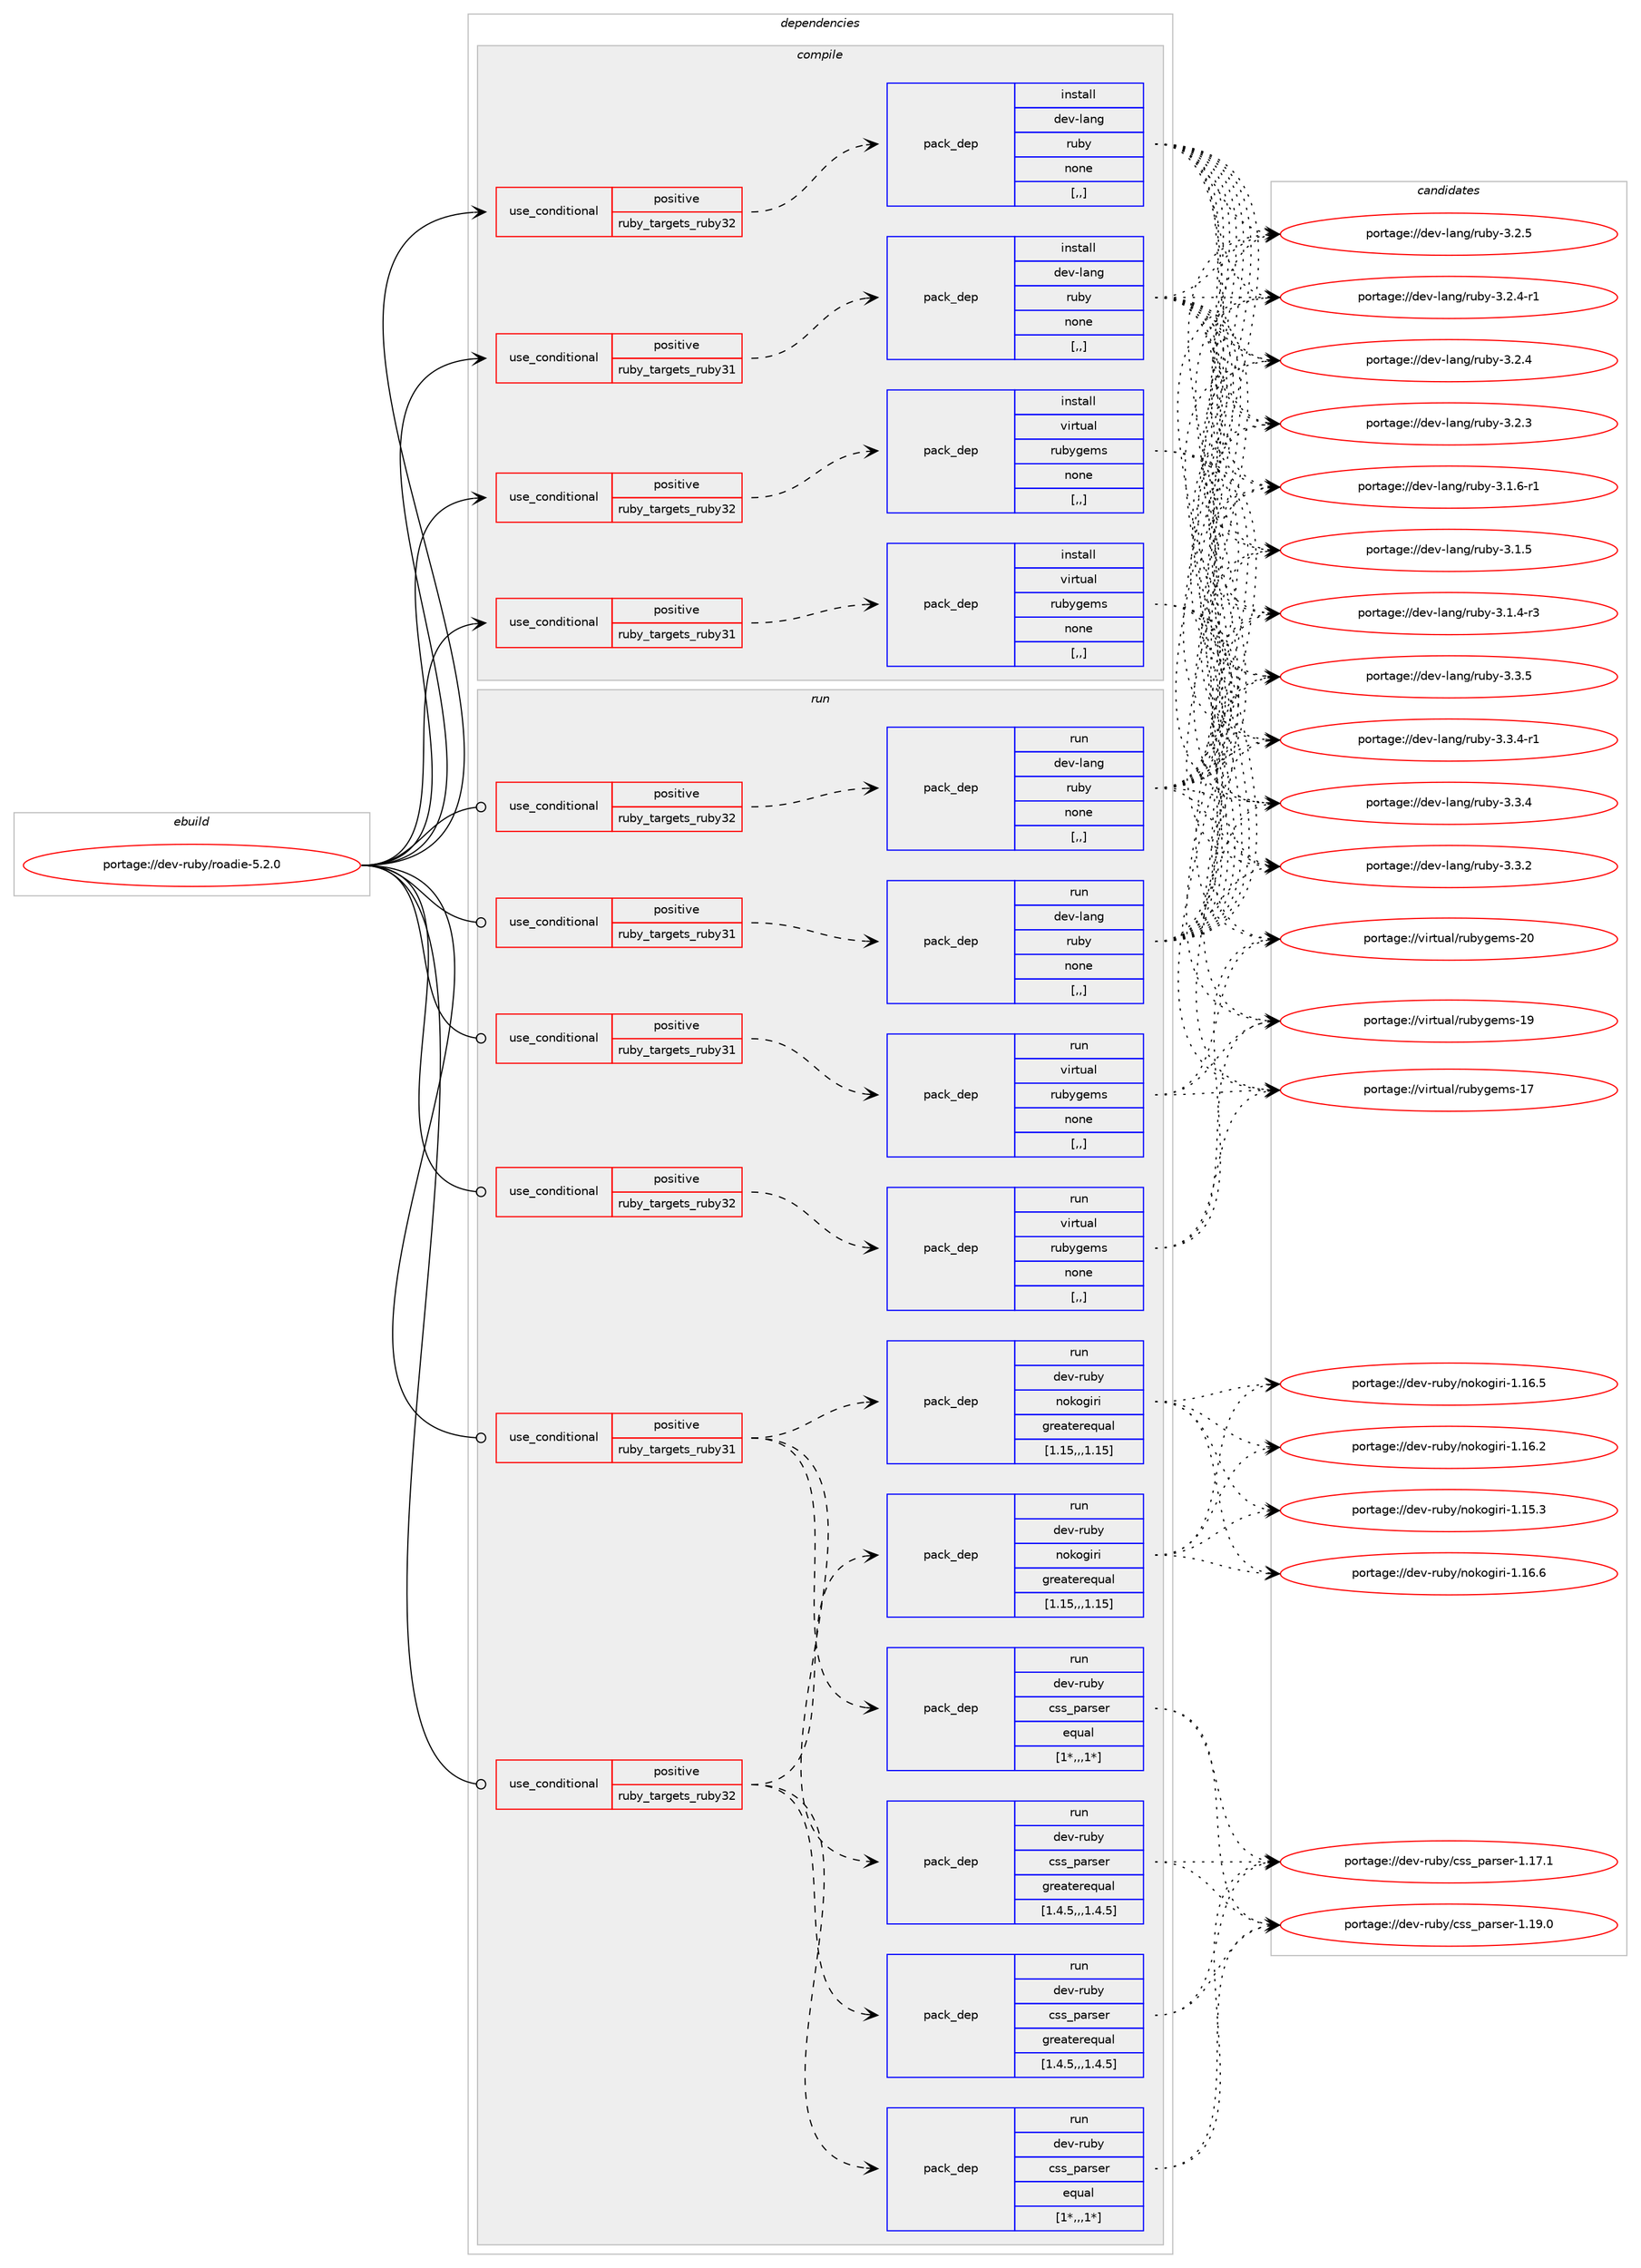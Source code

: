 digraph prolog {

# *************
# Graph options
# *************

newrank=true;
concentrate=true;
compound=true;
graph [rankdir=LR,fontname=Helvetica,fontsize=10,ranksep=1.5];#, ranksep=2.5, nodesep=0.2];
edge  [arrowhead=vee];
node  [fontname=Helvetica,fontsize=10];

# **********
# The ebuild
# **********

subgraph cluster_leftcol {
color=gray;
label=<<i>ebuild</i>>;
id [label="portage://dev-ruby/roadie-5.2.0", color=red, width=4, href="../dev-ruby/roadie-5.2.0.svg"];
}

# ****************
# The dependencies
# ****************

subgraph cluster_midcol {
color=gray;
label=<<i>dependencies</i>>;
subgraph cluster_compile {
fillcolor="#eeeeee";
style=filled;
label=<<i>compile</i>>;
subgraph cond185766 {
dependency695285 [label=<<TABLE BORDER="0" CELLBORDER="1" CELLSPACING="0" CELLPADDING="4"><TR><TD ROWSPAN="3" CELLPADDING="10">use_conditional</TD></TR><TR><TD>positive</TD></TR><TR><TD>ruby_targets_ruby31</TD></TR></TABLE>>, shape=none, color=red];
subgraph pack504564 {
dependency695286 [label=<<TABLE BORDER="0" CELLBORDER="1" CELLSPACING="0" CELLPADDING="4" WIDTH="220"><TR><TD ROWSPAN="6" CELLPADDING="30">pack_dep</TD></TR><TR><TD WIDTH="110">install</TD></TR><TR><TD>dev-lang</TD></TR><TR><TD>ruby</TD></TR><TR><TD>none</TD></TR><TR><TD>[,,]</TD></TR></TABLE>>, shape=none, color=blue];
}
dependency695285:e -> dependency695286:w [weight=20,style="dashed",arrowhead="vee"];
}
id:e -> dependency695285:w [weight=20,style="solid",arrowhead="vee"];
subgraph cond185767 {
dependency695287 [label=<<TABLE BORDER="0" CELLBORDER="1" CELLSPACING="0" CELLPADDING="4"><TR><TD ROWSPAN="3" CELLPADDING="10">use_conditional</TD></TR><TR><TD>positive</TD></TR><TR><TD>ruby_targets_ruby31</TD></TR></TABLE>>, shape=none, color=red];
subgraph pack504565 {
dependency695288 [label=<<TABLE BORDER="0" CELLBORDER="1" CELLSPACING="0" CELLPADDING="4" WIDTH="220"><TR><TD ROWSPAN="6" CELLPADDING="30">pack_dep</TD></TR><TR><TD WIDTH="110">install</TD></TR><TR><TD>virtual</TD></TR><TR><TD>rubygems</TD></TR><TR><TD>none</TD></TR><TR><TD>[,,]</TD></TR></TABLE>>, shape=none, color=blue];
}
dependency695287:e -> dependency695288:w [weight=20,style="dashed",arrowhead="vee"];
}
id:e -> dependency695287:w [weight=20,style="solid",arrowhead="vee"];
subgraph cond185768 {
dependency695289 [label=<<TABLE BORDER="0" CELLBORDER="1" CELLSPACING="0" CELLPADDING="4"><TR><TD ROWSPAN="3" CELLPADDING="10">use_conditional</TD></TR><TR><TD>positive</TD></TR><TR><TD>ruby_targets_ruby32</TD></TR></TABLE>>, shape=none, color=red];
subgraph pack504566 {
dependency695290 [label=<<TABLE BORDER="0" CELLBORDER="1" CELLSPACING="0" CELLPADDING="4" WIDTH="220"><TR><TD ROWSPAN="6" CELLPADDING="30">pack_dep</TD></TR><TR><TD WIDTH="110">install</TD></TR><TR><TD>dev-lang</TD></TR><TR><TD>ruby</TD></TR><TR><TD>none</TD></TR><TR><TD>[,,]</TD></TR></TABLE>>, shape=none, color=blue];
}
dependency695289:e -> dependency695290:w [weight=20,style="dashed",arrowhead="vee"];
}
id:e -> dependency695289:w [weight=20,style="solid",arrowhead="vee"];
subgraph cond185769 {
dependency695291 [label=<<TABLE BORDER="0" CELLBORDER="1" CELLSPACING="0" CELLPADDING="4"><TR><TD ROWSPAN="3" CELLPADDING="10">use_conditional</TD></TR><TR><TD>positive</TD></TR><TR><TD>ruby_targets_ruby32</TD></TR></TABLE>>, shape=none, color=red];
subgraph pack504567 {
dependency695292 [label=<<TABLE BORDER="0" CELLBORDER="1" CELLSPACING="0" CELLPADDING="4" WIDTH="220"><TR><TD ROWSPAN="6" CELLPADDING="30">pack_dep</TD></TR><TR><TD WIDTH="110">install</TD></TR><TR><TD>virtual</TD></TR><TR><TD>rubygems</TD></TR><TR><TD>none</TD></TR><TR><TD>[,,]</TD></TR></TABLE>>, shape=none, color=blue];
}
dependency695291:e -> dependency695292:w [weight=20,style="dashed",arrowhead="vee"];
}
id:e -> dependency695291:w [weight=20,style="solid",arrowhead="vee"];
}
subgraph cluster_compileandrun {
fillcolor="#eeeeee";
style=filled;
label=<<i>compile and run</i>>;
}
subgraph cluster_run {
fillcolor="#eeeeee";
style=filled;
label=<<i>run</i>>;
subgraph cond185770 {
dependency695293 [label=<<TABLE BORDER="0" CELLBORDER="1" CELLSPACING="0" CELLPADDING="4"><TR><TD ROWSPAN="3" CELLPADDING="10">use_conditional</TD></TR><TR><TD>positive</TD></TR><TR><TD>ruby_targets_ruby31</TD></TR></TABLE>>, shape=none, color=red];
subgraph pack504568 {
dependency695294 [label=<<TABLE BORDER="0" CELLBORDER="1" CELLSPACING="0" CELLPADDING="4" WIDTH="220"><TR><TD ROWSPAN="6" CELLPADDING="30">pack_dep</TD></TR><TR><TD WIDTH="110">run</TD></TR><TR><TD>dev-lang</TD></TR><TR><TD>ruby</TD></TR><TR><TD>none</TD></TR><TR><TD>[,,]</TD></TR></TABLE>>, shape=none, color=blue];
}
dependency695293:e -> dependency695294:w [weight=20,style="dashed",arrowhead="vee"];
}
id:e -> dependency695293:w [weight=20,style="solid",arrowhead="odot"];
subgraph cond185771 {
dependency695295 [label=<<TABLE BORDER="0" CELLBORDER="1" CELLSPACING="0" CELLPADDING="4"><TR><TD ROWSPAN="3" CELLPADDING="10">use_conditional</TD></TR><TR><TD>positive</TD></TR><TR><TD>ruby_targets_ruby31</TD></TR></TABLE>>, shape=none, color=red];
subgraph pack504569 {
dependency695296 [label=<<TABLE BORDER="0" CELLBORDER="1" CELLSPACING="0" CELLPADDING="4" WIDTH="220"><TR><TD ROWSPAN="6" CELLPADDING="30">pack_dep</TD></TR><TR><TD WIDTH="110">run</TD></TR><TR><TD>dev-ruby</TD></TR><TR><TD>nokogiri</TD></TR><TR><TD>greaterequal</TD></TR><TR><TD>[1.15,,,1.15]</TD></TR></TABLE>>, shape=none, color=blue];
}
dependency695295:e -> dependency695296:w [weight=20,style="dashed",arrowhead="vee"];
subgraph pack504570 {
dependency695297 [label=<<TABLE BORDER="0" CELLBORDER="1" CELLSPACING="0" CELLPADDING="4" WIDTH="220"><TR><TD ROWSPAN="6" CELLPADDING="30">pack_dep</TD></TR><TR><TD WIDTH="110">run</TD></TR><TR><TD>dev-ruby</TD></TR><TR><TD>css_parser</TD></TR><TR><TD>greaterequal</TD></TR><TR><TD>[1.4.5,,,1.4.5]</TD></TR></TABLE>>, shape=none, color=blue];
}
dependency695295:e -> dependency695297:w [weight=20,style="dashed",arrowhead="vee"];
subgraph pack504571 {
dependency695298 [label=<<TABLE BORDER="0" CELLBORDER="1" CELLSPACING="0" CELLPADDING="4" WIDTH="220"><TR><TD ROWSPAN="6" CELLPADDING="30">pack_dep</TD></TR><TR><TD WIDTH="110">run</TD></TR><TR><TD>dev-ruby</TD></TR><TR><TD>css_parser</TD></TR><TR><TD>equal</TD></TR><TR><TD>[1*,,,1*]</TD></TR></TABLE>>, shape=none, color=blue];
}
dependency695295:e -> dependency695298:w [weight=20,style="dashed",arrowhead="vee"];
}
id:e -> dependency695295:w [weight=20,style="solid",arrowhead="odot"];
subgraph cond185772 {
dependency695299 [label=<<TABLE BORDER="0" CELLBORDER="1" CELLSPACING="0" CELLPADDING="4"><TR><TD ROWSPAN="3" CELLPADDING="10">use_conditional</TD></TR><TR><TD>positive</TD></TR><TR><TD>ruby_targets_ruby31</TD></TR></TABLE>>, shape=none, color=red];
subgraph pack504572 {
dependency695300 [label=<<TABLE BORDER="0" CELLBORDER="1" CELLSPACING="0" CELLPADDING="4" WIDTH="220"><TR><TD ROWSPAN="6" CELLPADDING="30">pack_dep</TD></TR><TR><TD WIDTH="110">run</TD></TR><TR><TD>virtual</TD></TR><TR><TD>rubygems</TD></TR><TR><TD>none</TD></TR><TR><TD>[,,]</TD></TR></TABLE>>, shape=none, color=blue];
}
dependency695299:e -> dependency695300:w [weight=20,style="dashed",arrowhead="vee"];
}
id:e -> dependency695299:w [weight=20,style="solid",arrowhead="odot"];
subgraph cond185773 {
dependency695301 [label=<<TABLE BORDER="0" CELLBORDER="1" CELLSPACING="0" CELLPADDING="4"><TR><TD ROWSPAN="3" CELLPADDING="10">use_conditional</TD></TR><TR><TD>positive</TD></TR><TR><TD>ruby_targets_ruby32</TD></TR></TABLE>>, shape=none, color=red];
subgraph pack504573 {
dependency695302 [label=<<TABLE BORDER="0" CELLBORDER="1" CELLSPACING="0" CELLPADDING="4" WIDTH="220"><TR><TD ROWSPAN="6" CELLPADDING="30">pack_dep</TD></TR><TR><TD WIDTH="110">run</TD></TR><TR><TD>dev-lang</TD></TR><TR><TD>ruby</TD></TR><TR><TD>none</TD></TR><TR><TD>[,,]</TD></TR></TABLE>>, shape=none, color=blue];
}
dependency695301:e -> dependency695302:w [weight=20,style="dashed",arrowhead="vee"];
}
id:e -> dependency695301:w [weight=20,style="solid",arrowhead="odot"];
subgraph cond185774 {
dependency695303 [label=<<TABLE BORDER="0" CELLBORDER="1" CELLSPACING="0" CELLPADDING="4"><TR><TD ROWSPAN="3" CELLPADDING="10">use_conditional</TD></TR><TR><TD>positive</TD></TR><TR><TD>ruby_targets_ruby32</TD></TR></TABLE>>, shape=none, color=red];
subgraph pack504574 {
dependency695304 [label=<<TABLE BORDER="0" CELLBORDER="1" CELLSPACING="0" CELLPADDING="4" WIDTH="220"><TR><TD ROWSPAN="6" CELLPADDING="30">pack_dep</TD></TR><TR><TD WIDTH="110">run</TD></TR><TR><TD>dev-ruby</TD></TR><TR><TD>nokogiri</TD></TR><TR><TD>greaterequal</TD></TR><TR><TD>[1.15,,,1.15]</TD></TR></TABLE>>, shape=none, color=blue];
}
dependency695303:e -> dependency695304:w [weight=20,style="dashed",arrowhead="vee"];
subgraph pack504575 {
dependency695305 [label=<<TABLE BORDER="0" CELLBORDER="1" CELLSPACING="0" CELLPADDING="4" WIDTH="220"><TR><TD ROWSPAN="6" CELLPADDING="30">pack_dep</TD></TR><TR><TD WIDTH="110">run</TD></TR><TR><TD>dev-ruby</TD></TR><TR><TD>css_parser</TD></TR><TR><TD>greaterequal</TD></TR><TR><TD>[1.4.5,,,1.4.5]</TD></TR></TABLE>>, shape=none, color=blue];
}
dependency695303:e -> dependency695305:w [weight=20,style="dashed",arrowhead="vee"];
subgraph pack504576 {
dependency695306 [label=<<TABLE BORDER="0" CELLBORDER="1" CELLSPACING="0" CELLPADDING="4" WIDTH="220"><TR><TD ROWSPAN="6" CELLPADDING="30">pack_dep</TD></TR><TR><TD WIDTH="110">run</TD></TR><TR><TD>dev-ruby</TD></TR><TR><TD>css_parser</TD></TR><TR><TD>equal</TD></TR><TR><TD>[1*,,,1*]</TD></TR></TABLE>>, shape=none, color=blue];
}
dependency695303:e -> dependency695306:w [weight=20,style="dashed",arrowhead="vee"];
}
id:e -> dependency695303:w [weight=20,style="solid",arrowhead="odot"];
subgraph cond185775 {
dependency695307 [label=<<TABLE BORDER="0" CELLBORDER="1" CELLSPACING="0" CELLPADDING="4"><TR><TD ROWSPAN="3" CELLPADDING="10">use_conditional</TD></TR><TR><TD>positive</TD></TR><TR><TD>ruby_targets_ruby32</TD></TR></TABLE>>, shape=none, color=red];
subgraph pack504577 {
dependency695308 [label=<<TABLE BORDER="0" CELLBORDER="1" CELLSPACING="0" CELLPADDING="4" WIDTH="220"><TR><TD ROWSPAN="6" CELLPADDING="30">pack_dep</TD></TR><TR><TD WIDTH="110">run</TD></TR><TR><TD>virtual</TD></TR><TR><TD>rubygems</TD></TR><TR><TD>none</TD></TR><TR><TD>[,,]</TD></TR></TABLE>>, shape=none, color=blue];
}
dependency695307:e -> dependency695308:w [weight=20,style="dashed",arrowhead="vee"];
}
id:e -> dependency695307:w [weight=20,style="solid",arrowhead="odot"];
}
}

# **************
# The candidates
# **************

subgraph cluster_choices {
rank=same;
color=gray;
label=<<i>candidates</i>>;

subgraph choice504564 {
color=black;
nodesep=1;
choice10010111845108971101034711411798121455146514653 [label="portage://dev-lang/ruby-3.3.5", color=red, width=4,href="../dev-lang/ruby-3.3.5.svg"];
choice100101118451089711010347114117981214551465146524511449 [label="portage://dev-lang/ruby-3.3.4-r1", color=red, width=4,href="../dev-lang/ruby-3.3.4-r1.svg"];
choice10010111845108971101034711411798121455146514652 [label="portage://dev-lang/ruby-3.3.4", color=red, width=4,href="../dev-lang/ruby-3.3.4.svg"];
choice10010111845108971101034711411798121455146514650 [label="portage://dev-lang/ruby-3.3.2", color=red, width=4,href="../dev-lang/ruby-3.3.2.svg"];
choice10010111845108971101034711411798121455146504653 [label="portage://dev-lang/ruby-3.2.5", color=red, width=4,href="../dev-lang/ruby-3.2.5.svg"];
choice100101118451089711010347114117981214551465046524511449 [label="portage://dev-lang/ruby-3.2.4-r1", color=red, width=4,href="../dev-lang/ruby-3.2.4-r1.svg"];
choice10010111845108971101034711411798121455146504652 [label="portage://dev-lang/ruby-3.2.4", color=red, width=4,href="../dev-lang/ruby-3.2.4.svg"];
choice10010111845108971101034711411798121455146504651 [label="portage://dev-lang/ruby-3.2.3", color=red, width=4,href="../dev-lang/ruby-3.2.3.svg"];
choice100101118451089711010347114117981214551464946544511449 [label="portage://dev-lang/ruby-3.1.6-r1", color=red, width=4,href="../dev-lang/ruby-3.1.6-r1.svg"];
choice10010111845108971101034711411798121455146494653 [label="portage://dev-lang/ruby-3.1.5", color=red, width=4,href="../dev-lang/ruby-3.1.5.svg"];
choice100101118451089711010347114117981214551464946524511451 [label="portage://dev-lang/ruby-3.1.4-r3", color=red, width=4,href="../dev-lang/ruby-3.1.4-r3.svg"];
dependency695286:e -> choice10010111845108971101034711411798121455146514653:w [style=dotted,weight="100"];
dependency695286:e -> choice100101118451089711010347114117981214551465146524511449:w [style=dotted,weight="100"];
dependency695286:e -> choice10010111845108971101034711411798121455146514652:w [style=dotted,weight="100"];
dependency695286:e -> choice10010111845108971101034711411798121455146514650:w [style=dotted,weight="100"];
dependency695286:e -> choice10010111845108971101034711411798121455146504653:w [style=dotted,weight="100"];
dependency695286:e -> choice100101118451089711010347114117981214551465046524511449:w [style=dotted,weight="100"];
dependency695286:e -> choice10010111845108971101034711411798121455146504652:w [style=dotted,weight="100"];
dependency695286:e -> choice10010111845108971101034711411798121455146504651:w [style=dotted,weight="100"];
dependency695286:e -> choice100101118451089711010347114117981214551464946544511449:w [style=dotted,weight="100"];
dependency695286:e -> choice10010111845108971101034711411798121455146494653:w [style=dotted,weight="100"];
dependency695286:e -> choice100101118451089711010347114117981214551464946524511451:w [style=dotted,weight="100"];
}
subgraph choice504565 {
color=black;
nodesep=1;
choice118105114116117971084711411798121103101109115455048 [label="portage://virtual/rubygems-20", color=red, width=4,href="../virtual/rubygems-20.svg"];
choice118105114116117971084711411798121103101109115454957 [label="portage://virtual/rubygems-19", color=red, width=4,href="../virtual/rubygems-19.svg"];
choice118105114116117971084711411798121103101109115454955 [label="portage://virtual/rubygems-17", color=red, width=4,href="../virtual/rubygems-17.svg"];
dependency695288:e -> choice118105114116117971084711411798121103101109115455048:w [style=dotted,weight="100"];
dependency695288:e -> choice118105114116117971084711411798121103101109115454957:w [style=dotted,weight="100"];
dependency695288:e -> choice118105114116117971084711411798121103101109115454955:w [style=dotted,weight="100"];
}
subgraph choice504566 {
color=black;
nodesep=1;
choice10010111845108971101034711411798121455146514653 [label="portage://dev-lang/ruby-3.3.5", color=red, width=4,href="../dev-lang/ruby-3.3.5.svg"];
choice100101118451089711010347114117981214551465146524511449 [label="portage://dev-lang/ruby-3.3.4-r1", color=red, width=4,href="../dev-lang/ruby-3.3.4-r1.svg"];
choice10010111845108971101034711411798121455146514652 [label="portage://dev-lang/ruby-3.3.4", color=red, width=4,href="../dev-lang/ruby-3.3.4.svg"];
choice10010111845108971101034711411798121455146514650 [label="portage://dev-lang/ruby-3.3.2", color=red, width=4,href="../dev-lang/ruby-3.3.2.svg"];
choice10010111845108971101034711411798121455146504653 [label="portage://dev-lang/ruby-3.2.5", color=red, width=4,href="../dev-lang/ruby-3.2.5.svg"];
choice100101118451089711010347114117981214551465046524511449 [label="portage://dev-lang/ruby-3.2.4-r1", color=red, width=4,href="../dev-lang/ruby-3.2.4-r1.svg"];
choice10010111845108971101034711411798121455146504652 [label="portage://dev-lang/ruby-3.2.4", color=red, width=4,href="../dev-lang/ruby-3.2.4.svg"];
choice10010111845108971101034711411798121455146504651 [label="portage://dev-lang/ruby-3.2.3", color=red, width=4,href="../dev-lang/ruby-3.2.3.svg"];
choice100101118451089711010347114117981214551464946544511449 [label="portage://dev-lang/ruby-3.1.6-r1", color=red, width=4,href="../dev-lang/ruby-3.1.6-r1.svg"];
choice10010111845108971101034711411798121455146494653 [label="portage://dev-lang/ruby-3.1.5", color=red, width=4,href="../dev-lang/ruby-3.1.5.svg"];
choice100101118451089711010347114117981214551464946524511451 [label="portage://dev-lang/ruby-3.1.4-r3", color=red, width=4,href="../dev-lang/ruby-3.1.4-r3.svg"];
dependency695290:e -> choice10010111845108971101034711411798121455146514653:w [style=dotted,weight="100"];
dependency695290:e -> choice100101118451089711010347114117981214551465146524511449:w [style=dotted,weight="100"];
dependency695290:e -> choice10010111845108971101034711411798121455146514652:w [style=dotted,weight="100"];
dependency695290:e -> choice10010111845108971101034711411798121455146514650:w [style=dotted,weight="100"];
dependency695290:e -> choice10010111845108971101034711411798121455146504653:w [style=dotted,weight="100"];
dependency695290:e -> choice100101118451089711010347114117981214551465046524511449:w [style=dotted,weight="100"];
dependency695290:e -> choice10010111845108971101034711411798121455146504652:w [style=dotted,weight="100"];
dependency695290:e -> choice10010111845108971101034711411798121455146504651:w [style=dotted,weight="100"];
dependency695290:e -> choice100101118451089711010347114117981214551464946544511449:w [style=dotted,weight="100"];
dependency695290:e -> choice10010111845108971101034711411798121455146494653:w [style=dotted,weight="100"];
dependency695290:e -> choice100101118451089711010347114117981214551464946524511451:w [style=dotted,weight="100"];
}
subgraph choice504567 {
color=black;
nodesep=1;
choice118105114116117971084711411798121103101109115455048 [label="portage://virtual/rubygems-20", color=red, width=4,href="../virtual/rubygems-20.svg"];
choice118105114116117971084711411798121103101109115454957 [label="portage://virtual/rubygems-19", color=red, width=4,href="../virtual/rubygems-19.svg"];
choice118105114116117971084711411798121103101109115454955 [label="portage://virtual/rubygems-17", color=red, width=4,href="../virtual/rubygems-17.svg"];
dependency695292:e -> choice118105114116117971084711411798121103101109115455048:w [style=dotted,weight="100"];
dependency695292:e -> choice118105114116117971084711411798121103101109115454957:w [style=dotted,weight="100"];
dependency695292:e -> choice118105114116117971084711411798121103101109115454955:w [style=dotted,weight="100"];
}
subgraph choice504568 {
color=black;
nodesep=1;
choice10010111845108971101034711411798121455146514653 [label="portage://dev-lang/ruby-3.3.5", color=red, width=4,href="../dev-lang/ruby-3.3.5.svg"];
choice100101118451089711010347114117981214551465146524511449 [label="portage://dev-lang/ruby-3.3.4-r1", color=red, width=4,href="../dev-lang/ruby-3.3.4-r1.svg"];
choice10010111845108971101034711411798121455146514652 [label="portage://dev-lang/ruby-3.3.4", color=red, width=4,href="../dev-lang/ruby-3.3.4.svg"];
choice10010111845108971101034711411798121455146514650 [label="portage://dev-lang/ruby-3.3.2", color=red, width=4,href="../dev-lang/ruby-3.3.2.svg"];
choice10010111845108971101034711411798121455146504653 [label="portage://dev-lang/ruby-3.2.5", color=red, width=4,href="../dev-lang/ruby-3.2.5.svg"];
choice100101118451089711010347114117981214551465046524511449 [label="portage://dev-lang/ruby-3.2.4-r1", color=red, width=4,href="../dev-lang/ruby-3.2.4-r1.svg"];
choice10010111845108971101034711411798121455146504652 [label="portage://dev-lang/ruby-3.2.4", color=red, width=4,href="../dev-lang/ruby-3.2.4.svg"];
choice10010111845108971101034711411798121455146504651 [label="portage://dev-lang/ruby-3.2.3", color=red, width=4,href="../dev-lang/ruby-3.2.3.svg"];
choice100101118451089711010347114117981214551464946544511449 [label="portage://dev-lang/ruby-3.1.6-r1", color=red, width=4,href="../dev-lang/ruby-3.1.6-r1.svg"];
choice10010111845108971101034711411798121455146494653 [label="portage://dev-lang/ruby-3.1.5", color=red, width=4,href="../dev-lang/ruby-3.1.5.svg"];
choice100101118451089711010347114117981214551464946524511451 [label="portage://dev-lang/ruby-3.1.4-r3", color=red, width=4,href="../dev-lang/ruby-3.1.4-r3.svg"];
dependency695294:e -> choice10010111845108971101034711411798121455146514653:w [style=dotted,weight="100"];
dependency695294:e -> choice100101118451089711010347114117981214551465146524511449:w [style=dotted,weight="100"];
dependency695294:e -> choice10010111845108971101034711411798121455146514652:w [style=dotted,weight="100"];
dependency695294:e -> choice10010111845108971101034711411798121455146514650:w [style=dotted,weight="100"];
dependency695294:e -> choice10010111845108971101034711411798121455146504653:w [style=dotted,weight="100"];
dependency695294:e -> choice100101118451089711010347114117981214551465046524511449:w [style=dotted,weight="100"];
dependency695294:e -> choice10010111845108971101034711411798121455146504652:w [style=dotted,weight="100"];
dependency695294:e -> choice10010111845108971101034711411798121455146504651:w [style=dotted,weight="100"];
dependency695294:e -> choice100101118451089711010347114117981214551464946544511449:w [style=dotted,weight="100"];
dependency695294:e -> choice10010111845108971101034711411798121455146494653:w [style=dotted,weight="100"];
dependency695294:e -> choice100101118451089711010347114117981214551464946524511451:w [style=dotted,weight="100"];
}
subgraph choice504569 {
color=black;
nodesep=1;
choice10010111845114117981214711011110711110310511410545494649544654 [label="portage://dev-ruby/nokogiri-1.16.6", color=red, width=4,href="../dev-ruby/nokogiri-1.16.6.svg"];
choice10010111845114117981214711011110711110310511410545494649544653 [label="portage://dev-ruby/nokogiri-1.16.5", color=red, width=4,href="../dev-ruby/nokogiri-1.16.5.svg"];
choice10010111845114117981214711011110711110310511410545494649544650 [label="portage://dev-ruby/nokogiri-1.16.2", color=red, width=4,href="../dev-ruby/nokogiri-1.16.2.svg"];
choice10010111845114117981214711011110711110310511410545494649534651 [label="portage://dev-ruby/nokogiri-1.15.3", color=red, width=4,href="../dev-ruby/nokogiri-1.15.3.svg"];
dependency695296:e -> choice10010111845114117981214711011110711110310511410545494649544654:w [style=dotted,weight="100"];
dependency695296:e -> choice10010111845114117981214711011110711110310511410545494649544653:w [style=dotted,weight="100"];
dependency695296:e -> choice10010111845114117981214711011110711110310511410545494649544650:w [style=dotted,weight="100"];
dependency695296:e -> choice10010111845114117981214711011110711110310511410545494649534651:w [style=dotted,weight="100"];
}
subgraph choice504570 {
color=black;
nodesep=1;
choice10010111845114117981214799115115951129711411510111445494649574648 [label="portage://dev-ruby/css_parser-1.19.0", color=red, width=4,href="../dev-ruby/css_parser-1.19.0.svg"];
choice10010111845114117981214799115115951129711411510111445494649554649 [label="portage://dev-ruby/css_parser-1.17.1", color=red, width=4,href="../dev-ruby/css_parser-1.17.1.svg"];
dependency695297:e -> choice10010111845114117981214799115115951129711411510111445494649574648:w [style=dotted,weight="100"];
dependency695297:e -> choice10010111845114117981214799115115951129711411510111445494649554649:w [style=dotted,weight="100"];
}
subgraph choice504571 {
color=black;
nodesep=1;
choice10010111845114117981214799115115951129711411510111445494649574648 [label="portage://dev-ruby/css_parser-1.19.0", color=red, width=4,href="../dev-ruby/css_parser-1.19.0.svg"];
choice10010111845114117981214799115115951129711411510111445494649554649 [label="portage://dev-ruby/css_parser-1.17.1", color=red, width=4,href="../dev-ruby/css_parser-1.17.1.svg"];
dependency695298:e -> choice10010111845114117981214799115115951129711411510111445494649574648:w [style=dotted,weight="100"];
dependency695298:e -> choice10010111845114117981214799115115951129711411510111445494649554649:w [style=dotted,weight="100"];
}
subgraph choice504572 {
color=black;
nodesep=1;
choice118105114116117971084711411798121103101109115455048 [label="portage://virtual/rubygems-20", color=red, width=4,href="../virtual/rubygems-20.svg"];
choice118105114116117971084711411798121103101109115454957 [label="portage://virtual/rubygems-19", color=red, width=4,href="../virtual/rubygems-19.svg"];
choice118105114116117971084711411798121103101109115454955 [label="portage://virtual/rubygems-17", color=red, width=4,href="../virtual/rubygems-17.svg"];
dependency695300:e -> choice118105114116117971084711411798121103101109115455048:w [style=dotted,weight="100"];
dependency695300:e -> choice118105114116117971084711411798121103101109115454957:w [style=dotted,weight="100"];
dependency695300:e -> choice118105114116117971084711411798121103101109115454955:w [style=dotted,weight="100"];
}
subgraph choice504573 {
color=black;
nodesep=1;
choice10010111845108971101034711411798121455146514653 [label="portage://dev-lang/ruby-3.3.5", color=red, width=4,href="../dev-lang/ruby-3.3.5.svg"];
choice100101118451089711010347114117981214551465146524511449 [label="portage://dev-lang/ruby-3.3.4-r1", color=red, width=4,href="../dev-lang/ruby-3.3.4-r1.svg"];
choice10010111845108971101034711411798121455146514652 [label="portage://dev-lang/ruby-3.3.4", color=red, width=4,href="../dev-lang/ruby-3.3.4.svg"];
choice10010111845108971101034711411798121455146514650 [label="portage://dev-lang/ruby-3.3.2", color=red, width=4,href="../dev-lang/ruby-3.3.2.svg"];
choice10010111845108971101034711411798121455146504653 [label="portage://dev-lang/ruby-3.2.5", color=red, width=4,href="../dev-lang/ruby-3.2.5.svg"];
choice100101118451089711010347114117981214551465046524511449 [label="portage://dev-lang/ruby-3.2.4-r1", color=red, width=4,href="../dev-lang/ruby-3.2.4-r1.svg"];
choice10010111845108971101034711411798121455146504652 [label="portage://dev-lang/ruby-3.2.4", color=red, width=4,href="../dev-lang/ruby-3.2.4.svg"];
choice10010111845108971101034711411798121455146504651 [label="portage://dev-lang/ruby-3.2.3", color=red, width=4,href="../dev-lang/ruby-3.2.3.svg"];
choice100101118451089711010347114117981214551464946544511449 [label="portage://dev-lang/ruby-3.1.6-r1", color=red, width=4,href="../dev-lang/ruby-3.1.6-r1.svg"];
choice10010111845108971101034711411798121455146494653 [label="portage://dev-lang/ruby-3.1.5", color=red, width=4,href="../dev-lang/ruby-3.1.5.svg"];
choice100101118451089711010347114117981214551464946524511451 [label="portage://dev-lang/ruby-3.1.4-r3", color=red, width=4,href="../dev-lang/ruby-3.1.4-r3.svg"];
dependency695302:e -> choice10010111845108971101034711411798121455146514653:w [style=dotted,weight="100"];
dependency695302:e -> choice100101118451089711010347114117981214551465146524511449:w [style=dotted,weight="100"];
dependency695302:e -> choice10010111845108971101034711411798121455146514652:w [style=dotted,weight="100"];
dependency695302:e -> choice10010111845108971101034711411798121455146514650:w [style=dotted,weight="100"];
dependency695302:e -> choice10010111845108971101034711411798121455146504653:w [style=dotted,weight="100"];
dependency695302:e -> choice100101118451089711010347114117981214551465046524511449:w [style=dotted,weight="100"];
dependency695302:e -> choice10010111845108971101034711411798121455146504652:w [style=dotted,weight="100"];
dependency695302:e -> choice10010111845108971101034711411798121455146504651:w [style=dotted,weight="100"];
dependency695302:e -> choice100101118451089711010347114117981214551464946544511449:w [style=dotted,weight="100"];
dependency695302:e -> choice10010111845108971101034711411798121455146494653:w [style=dotted,weight="100"];
dependency695302:e -> choice100101118451089711010347114117981214551464946524511451:w [style=dotted,weight="100"];
}
subgraph choice504574 {
color=black;
nodesep=1;
choice10010111845114117981214711011110711110310511410545494649544654 [label="portage://dev-ruby/nokogiri-1.16.6", color=red, width=4,href="../dev-ruby/nokogiri-1.16.6.svg"];
choice10010111845114117981214711011110711110310511410545494649544653 [label="portage://dev-ruby/nokogiri-1.16.5", color=red, width=4,href="../dev-ruby/nokogiri-1.16.5.svg"];
choice10010111845114117981214711011110711110310511410545494649544650 [label="portage://dev-ruby/nokogiri-1.16.2", color=red, width=4,href="../dev-ruby/nokogiri-1.16.2.svg"];
choice10010111845114117981214711011110711110310511410545494649534651 [label="portage://dev-ruby/nokogiri-1.15.3", color=red, width=4,href="../dev-ruby/nokogiri-1.15.3.svg"];
dependency695304:e -> choice10010111845114117981214711011110711110310511410545494649544654:w [style=dotted,weight="100"];
dependency695304:e -> choice10010111845114117981214711011110711110310511410545494649544653:w [style=dotted,weight="100"];
dependency695304:e -> choice10010111845114117981214711011110711110310511410545494649544650:w [style=dotted,weight="100"];
dependency695304:e -> choice10010111845114117981214711011110711110310511410545494649534651:w [style=dotted,weight="100"];
}
subgraph choice504575 {
color=black;
nodesep=1;
choice10010111845114117981214799115115951129711411510111445494649574648 [label="portage://dev-ruby/css_parser-1.19.0", color=red, width=4,href="../dev-ruby/css_parser-1.19.0.svg"];
choice10010111845114117981214799115115951129711411510111445494649554649 [label="portage://dev-ruby/css_parser-1.17.1", color=red, width=4,href="../dev-ruby/css_parser-1.17.1.svg"];
dependency695305:e -> choice10010111845114117981214799115115951129711411510111445494649574648:w [style=dotted,weight="100"];
dependency695305:e -> choice10010111845114117981214799115115951129711411510111445494649554649:w [style=dotted,weight="100"];
}
subgraph choice504576 {
color=black;
nodesep=1;
choice10010111845114117981214799115115951129711411510111445494649574648 [label="portage://dev-ruby/css_parser-1.19.0", color=red, width=4,href="../dev-ruby/css_parser-1.19.0.svg"];
choice10010111845114117981214799115115951129711411510111445494649554649 [label="portage://dev-ruby/css_parser-1.17.1", color=red, width=4,href="../dev-ruby/css_parser-1.17.1.svg"];
dependency695306:e -> choice10010111845114117981214799115115951129711411510111445494649574648:w [style=dotted,weight="100"];
dependency695306:e -> choice10010111845114117981214799115115951129711411510111445494649554649:w [style=dotted,weight="100"];
}
subgraph choice504577 {
color=black;
nodesep=1;
choice118105114116117971084711411798121103101109115455048 [label="portage://virtual/rubygems-20", color=red, width=4,href="../virtual/rubygems-20.svg"];
choice118105114116117971084711411798121103101109115454957 [label="portage://virtual/rubygems-19", color=red, width=4,href="../virtual/rubygems-19.svg"];
choice118105114116117971084711411798121103101109115454955 [label="portage://virtual/rubygems-17", color=red, width=4,href="../virtual/rubygems-17.svg"];
dependency695308:e -> choice118105114116117971084711411798121103101109115455048:w [style=dotted,weight="100"];
dependency695308:e -> choice118105114116117971084711411798121103101109115454957:w [style=dotted,weight="100"];
dependency695308:e -> choice118105114116117971084711411798121103101109115454955:w [style=dotted,weight="100"];
}
}

}
